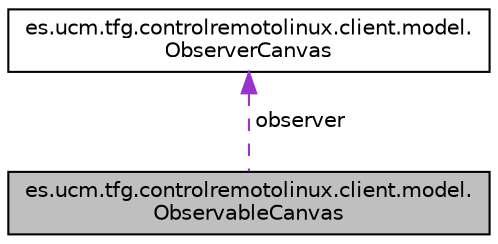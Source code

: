 digraph "es.ucm.tfg.controlremotolinux.client.model.ObservableCanvas"
{
  edge [fontname="Helvetica",fontsize="10",labelfontname="Helvetica",labelfontsize="10"];
  node [fontname="Helvetica",fontsize="10",shape=record];
  Node1 [label="es.ucm.tfg.controlremotolinux.client.model.\lObservableCanvas",height=0.2,width=0.4,color="black", fillcolor="grey75", style="filled" fontcolor="black"];
  Node2 -> Node1 [dir="back",color="darkorchid3",fontsize="10",style="dashed",label=" observer" ];
  Node2 [label="es.ucm.tfg.controlremotolinux.client.model.\lObserverCanvas",height=0.2,width=0.4,color="black", fillcolor="white", style="filled",URL="$interfacees_1_1ucm_1_1tfg_1_1controlremotolinux_1_1client_1_1model_1_1ObserverCanvas.html"];
}
